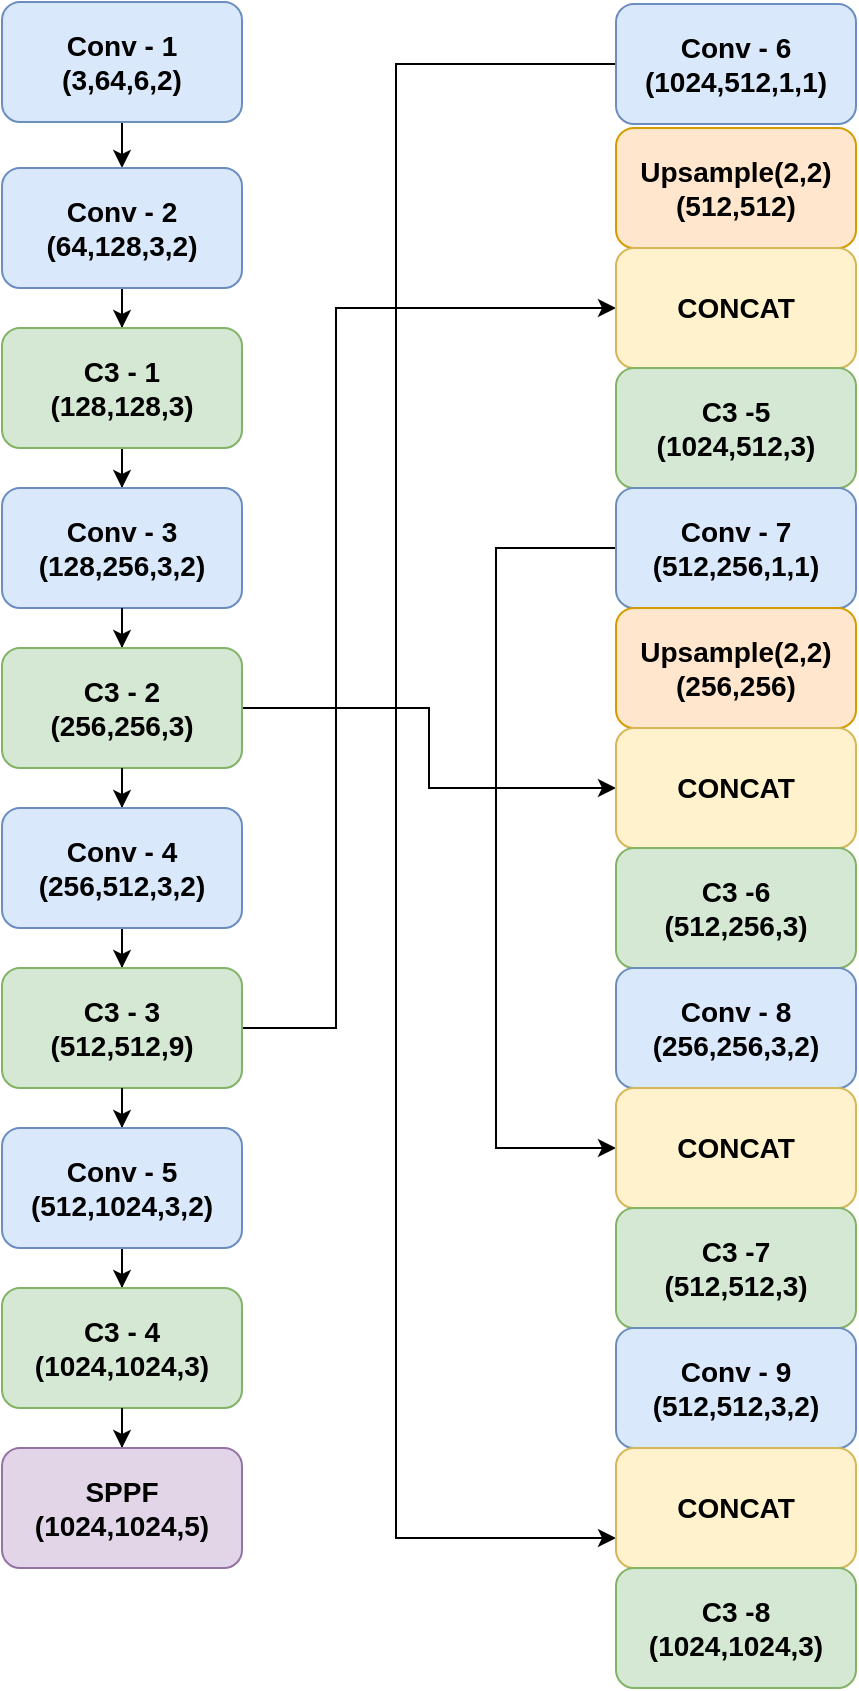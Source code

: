 <mxfile version="21.1.2" type="github">
  <diagram id="R8cgjWHYbgNQOqd0qKa7" name="Page-1">
    <mxGraphModel dx="1687" dy="911" grid="1" gridSize="10" guides="1" tooltips="1" connect="1" arrows="1" fold="1" page="1" pageScale="1" pageWidth="1100" pageHeight="850" math="0" shadow="0">
      <root>
        <mxCell id="0" />
        <mxCell id="1" parent="0" />
        <mxCell id="JguQCcnbCe75YxEx--uS-12" value="" style="edgeStyle=orthogonalEdgeStyle;rounded=0;orthogonalLoop=1;jettySize=auto;html=1;" edge="1" parent="1" source="JguQCcnbCe75YxEx--uS-1" target="JguQCcnbCe75YxEx--uS-2">
          <mxGeometry relative="1" as="geometry" />
        </mxCell>
        <mxCell id="JguQCcnbCe75YxEx--uS-1" value="&lt;div style=&quot;font-size: 14px;&quot;&gt;&lt;font style=&quot;font-size: 14px;&quot;&gt;&lt;b&gt;Conv - 1&lt;br&gt;&lt;/b&gt;&lt;/font&gt;&lt;/div&gt;&lt;div style=&quot;font-size: 14px;&quot;&gt;&lt;font style=&quot;font-size: 14px;&quot;&gt;&lt;b&gt;(3,64,6,2)&lt;br&gt;&lt;/b&gt;&lt;/font&gt;&lt;/div&gt;" style="rounded=1;whiteSpace=wrap;html=1;fillColor=#dae8fc;strokeColor=#6c8ebf;" vertex="1" parent="1">
          <mxGeometry x="153" y="57" width="120" height="60" as="geometry" />
        </mxCell>
        <mxCell id="JguQCcnbCe75YxEx--uS-14" value="" style="edgeStyle=orthogonalEdgeStyle;rounded=0;orthogonalLoop=1;jettySize=auto;html=1;" edge="1" parent="1" source="JguQCcnbCe75YxEx--uS-2" target="JguQCcnbCe75YxEx--uS-4">
          <mxGeometry relative="1" as="geometry" />
        </mxCell>
        <mxCell id="JguQCcnbCe75YxEx--uS-2" value="&lt;div style=&quot;font-size: 14px;&quot;&gt;&lt;font style=&quot;font-size: 14px;&quot;&gt;&lt;b&gt;Conv - 2&lt;br&gt;&lt;/b&gt;&lt;/font&gt;&lt;/div&gt;&lt;div style=&quot;font-size: 14px;&quot;&gt;&lt;font style=&quot;font-size: 14px;&quot;&gt;&lt;b&gt;(64,128,3,2)&lt;br&gt;&lt;/b&gt;&lt;/font&gt;&lt;/div&gt;" style="rounded=1;whiteSpace=wrap;html=1;fillColor=#dae8fc;strokeColor=#6c8ebf;" vertex="1" parent="1">
          <mxGeometry x="153" y="140" width="120" height="60" as="geometry" />
        </mxCell>
        <mxCell id="JguQCcnbCe75YxEx--uS-15" value="" style="edgeStyle=orthogonalEdgeStyle;rounded=0;orthogonalLoop=1;jettySize=auto;html=1;" edge="1" parent="1" source="JguQCcnbCe75YxEx--uS-4" target="JguQCcnbCe75YxEx--uS-3">
          <mxGeometry relative="1" as="geometry" />
        </mxCell>
        <mxCell id="JguQCcnbCe75YxEx--uS-3" value="&lt;div style=&quot;font-size: 14px;&quot;&gt;&lt;font style=&quot;font-size: 14px;&quot;&gt;&lt;b&gt;Conv - 3&lt;br&gt;&lt;/b&gt;&lt;/font&gt;&lt;/div&gt;&lt;div style=&quot;font-size: 14px;&quot;&gt;&lt;font style=&quot;font-size: 14px;&quot;&gt;&lt;b&gt;(128,256,3,2)&lt;br&gt;&lt;/b&gt;&lt;/font&gt;&lt;/div&gt;" style="rounded=1;whiteSpace=wrap;html=1;fillColor=#dae8fc;strokeColor=#6c8ebf;" vertex="1" parent="1">
          <mxGeometry x="153" y="300" width="120" height="60" as="geometry" />
        </mxCell>
        <mxCell id="JguQCcnbCe75YxEx--uS-4" value="&lt;div style=&quot;font-size: 14px;&quot;&gt;&lt;font style=&quot;font-size: 14px;&quot;&gt;&lt;b&gt;C3 - 1&lt;br&gt;&lt;/b&gt;&lt;/font&gt;&lt;/div&gt;&lt;div style=&quot;font-size: 14px;&quot;&gt;&lt;font style=&quot;font-size: 14px;&quot;&gt;&lt;b&gt;(128,128,3)&lt;br&gt;&lt;/b&gt;&lt;/font&gt;&lt;/div&gt;" style="rounded=1;whiteSpace=wrap;html=1;fillColor=#d5e8d4;strokeColor=#82b366;" vertex="1" parent="1">
          <mxGeometry x="153" y="220" width="120" height="60" as="geometry" />
        </mxCell>
        <mxCell id="JguQCcnbCe75YxEx--uS-16" value="" style="edgeStyle=orthogonalEdgeStyle;rounded=0;orthogonalLoop=1;jettySize=auto;html=1;" edge="1" parent="1" source="JguQCcnbCe75YxEx--uS-3" target="JguQCcnbCe75YxEx--uS-5">
          <mxGeometry relative="1" as="geometry" />
        </mxCell>
        <mxCell id="JguQCcnbCe75YxEx--uS-30" style="edgeStyle=orthogonalEdgeStyle;rounded=0;orthogonalLoop=1;jettySize=auto;html=1;entryX=0;entryY=0.5;entryDx=0;entryDy=0;" edge="1" parent="1" source="JguQCcnbCe75YxEx--uS-5" target="JguQCcnbCe75YxEx--uS-29">
          <mxGeometry relative="1" as="geometry" />
        </mxCell>
        <mxCell id="JguQCcnbCe75YxEx--uS-5" value="&lt;div style=&quot;font-size: 14px;&quot;&gt;&lt;font style=&quot;font-size: 14px;&quot;&gt;&lt;b&gt;C3 - 2&lt;br&gt;&lt;/b&gt;&lt;/font&gt;&lt;/div&gt;&lt;div style=&quot;font-size: 14px;&quot;&gt;&lt;font style=&quot;font-size: 14px;&quot;&gt;&lt;b&gt;(256,256,3)&lt;br&gt;&lt;/b&gt;&lt;/font&gt;&lt;/div&gt;" style="rounded=1;whiteSpace=wrap;html=1;fillColor=#d5e8d4;strokeColor=#82b366;" vertex="1" parent="1">
          <mxGeometry x="153" y="380" width="120" height="60" as="geometry" />
        </mxCell>
        <mxCell id="JguQCcnbCe75YxEx--uS-17" value="" style="edgeStyle=orthogonalEdgeStyle;rounded=0;orthogonalLoop=1;jettySize=auto;html=1;" edge="1" parent="1" source="JguQCcnbCe75YxEx--uS-5" target="JguQCcnbCe75YxEx--uS-6">
          <mxGeometry relative="1" as="geometry" />
        </mxCell>
        <mxCell id="JguQCcnbCe75YxEx--uS-18" value="" style="edgeStyle=orthogonalEdgeStyle;rounded=0;orthogonalLoop=1;jettySize=auto;html=1;" edge="1" parent="1" source="JguQCcnbCe75YxEx--uS-6" target="JguQCcnbCe75YxEx--uS-7">
          <mxGeometry relative="1" as="geometry" />
        </mxCell>
        <mxCell id="JguQCcnbCe75YxEx--uS-6" value="&lt;div style=&quot;font-size: 14px;&quot;&gt;&lt;font style=&quot;font-size: 14px;&quot;&gt;&lt;b&gt;Conv - 4&lt;br&gt;&lt;/b&gt;&lt;/font&gt;&lt;/div&gt;&lt;div style=&quot;font-size: 14px;&quot;&gt;&lt;font style=&quot;font-size: 14px;&quot;&gt;&lt;b&gt;(256,512,3,2)&lt;br&gt;&lt;/b&gt;&lt;/font&gt;&lt;/div&gt;" style="rounded=1;whiteSpace=wrap;html=1;fillColor=#dae8fc;strokeColor=#6c8ebf;" vertex="1" parent="1">
          <mxGeometry x="153" y="460" width="120" height="60" as="geometry" />
        </mxCell>
        <mxCell id="JguQCcnbCe75YxEx--uS-37" style="edgeStyle=orthogonalEdgeStyle;rounded=0;orthogonalLoop=1;jettySize=auto;html=1;entryX=0;entryY=0.5;entryDx=0;entryDy=0;" edge="1" parent="1" source="JguQCcnbCe75YxEx--uS-7" target="JguQCcnbCe75YxEx--uS-24">
          <mxGeometry relative="1" as="geometry">
            <Array as="points">
              <mxPoint x="320" y="570" />
              <mxPoint x="320" y="210" />
            </Array>
          </mxGeometry>
        </mxCell>
        <mxCell id="JguQCcnbCe75YxEx--uS-7" value="&lt;div style=&quot;font-size: 14px;&quot;&gt;&lt;font style=&quot;font-size: 14px;&quot;&gt;&lt;b&gt;C3 - 3&lt;br&gt;&lt;/b&gt;&lt;/font&gt;&lt;/div&gt;&lt;div style=&quot;font-size: 14px;&quot;&gt;&lt;font style=&quot;font-size: 14px;&quot;&gt;&lt;b&gt;(512,512,9)&lt;br&gt;&lt;/b&gt;&lt;/font&gt;&lt;/div&gt;" style="rounded=1;whiteSpace=wrap;html=1;fillColor=#d5e8d4;strokeColor=#82b366;" vertex="1" parent="1">
          <mxGeometry x="153" y="540" width="120" height="60" as="geometry" />
        </mxCell>
        <mxCell id="JguQCcnbCe75YxEx--uS-19" value="" style="edgeStyle=orthogonalEdgeStyle;rounded=0;orthogonalLoop=1;jettySize=auto;html=1;" edge="1" parent="1" source="JguQCcnbCe75YxEx--uS-7" target="JguQCcnbCe75YxEx--uS-8">
          <mxGeometry relative="1" as="geometry" />
        </mxCell>
        <mxCell id="JguQCcnbCe75YxEx--uS-20" value="" style="edgeStyle=orthogonalEdgeStyle;rounded=0;orthogonalLoop=1;jettySize=auto;html=1;" edge="1" parent="1" source="JguQCcnbCe75YxEx--uS-8" target="JguQCcnbCe75YxEx--uS-10">
          <mxGeometry relative="1" as="geometry" />
        </mxCell>
        <mxCell id="JguQCcnbCe75YxEx--uS-8" value="&lt;div style=&quot;font-size: 14px;&quot;&gt;&lt;font style=&quot;font-size: 14px;&quot;&gt;&lt;b&gt;Conv - 5&lt;br&gt;&lt;/b&gt;&lt;/font&gt;&lt;/div&gt;&lt;div style=&quot;font-size: 14px;&quot;&gt;&lt;font style=&quot;font-size: 14px;&quot;&gt;&lt;b&gt;(512,1024,3,2)&lt;br&gt;&lt;/b&gt;&lt;/font&gt;&lt;/div&gt;" style="rounded=1;whiteSpace=wrap;html=1;fillColor=#dae8fc;strokeColor=#6c8ebf;" vertex="1" parent="1">
          <mxGeometry x="153" y="620" width="120" height="60" as="geometry" />
        </mxCell>
        <mxCell id="JguQCcnbCe75YxEx--uS-10" value="&lt;div style=&quot;font-size: 14px;&quot;&gt;&lt;font style=&quot;font-size: 14px;&quot;&gt;&lt;b&gt;C3 - 4&lt;br&gt;&lt;/b&gt;&lt;/font&gt;&lt;/div&gt;&lt;div style=&quot;font-size: 14px;&quot;&gt;&lt;font style=&quot;font-size: 14px;&quot;&gt;&lt;b&gt;(1024,1024,3)&lt;br&gt;&lt;/b&gt;&lt;/font&gt;&lt;/div&gt;" style="rounded=1;whiteSpace=wrap;html=1;fillColor=#d5e8d4;strokeColor=#82b366;" vertex="1" parent="1">
          <mxGeometry x="153" y="700" width="120" height="60" as="geometry" />
        </mxCell>
        <mxCell id="JguQCcnbCe75YxEx--uS-21" value="" style="edgeStyle=orthogonalEdgeStyle;rounded=0;orthogonalLoop=1;jettySize=auto;html=1;" edge="1" parent="1" source="JguQCcnbCe75YxEx--uS-10" target="JguQCcnbCe75YxEx--uS-11">
          <mxGeometry relative="1" as="geometry" />
        </mxCell>
        <mxCell id="JguQCcnbCe75YxEx--uS-11" value="&lt;div style=&quot;font-size: 14px;&quot;&gt;&lt;font style=&quot;font-size: 14px;&quot;&gt;&lt;b&gt;SPPF&lt;br&gt;&lt;/b&gt;&lt;/font&gt;&lt;/div&gt;&lt;div style=&quot;font-size: 14px;&quot;&gt;&lt;font style=&quot;font-size: 14px;&quot;&gt;&lt;b&gt;(1024,1024,5)&lt;br&gt;&lt;/b&gt;&lt;/font&gt;&lt;/div&gt;" style="rounded=1;whiteSpace=wrap;html=1;fillColor=#e1d5e7;strokeColor=#9673a6;" vertex="1" parent="1">
          <mxGeometry x="153" y="780" width="120" height="60" as="geometry" />
        </mxCell>
        <mxCell id="JguQCcnbCe75YxEx--uS-44" style="edgeStyle=orthogonalEdgeStyle;rounded=0;orthogonalLoop=1;jettySize=auto;html=1;entryX=0;entryY=0.75;entryDx=0;entryDy=0;" edge="1" parent="1" source="JguQCcnbCe75YxEx--uS-22" target="JguQCcnbCe75YxEx--uS-42">
          <mxGeometry relative="1" as="geometry">
            <Array as="points">
              <mxPoint x="350" y="88" />
              <mxPoint x="350" y="825" />
            </Array>
          </mxGeometry>
        </mxCell>
        <mxCell id="JguQCcnbCe75YxEx--uS-22" value="&lt;div style=&quot;font-size: 14px;&quot;&gt;&lt;font style=&quot;font-size: 14px;&quot;&gt;&lt;b&gt;Conv - 6&lt;br&gt;&lt;/b&gt;&lt;/font&gt;&lt;/div&gt;&lt;div style=&quot;font-size: 14px;&quot;&gt;&lt;font style=&quot;font-size: 14px;&quot;&gt;&lt;b&gt;(1024,512,1,1)&lt;br&gt;&lt;/b&gt;&lt;/font&gt;&lt;/div&gt;" style="rounded=1;whiteSpace=wrap;html=1;fillColor=#dae8fc;strokeColor=#6c8ebf;" vertex="1" parent="1">
          <mxGeometry x="460" y="58" width="120" height="60" as="geometry" />
        </mxCell>
        <mxCell id="JguQCcnbCe75YxEx--uS-23" value="&lt;div style=&quot;font-size: 14px;&quot;&gt;&lt;font style=&quot;font-size: 14px;&quot;&gt;&lt;b&gt;Upsample(2,2)&lt;br&gt;&lt;/b&gt;&lt;/font&gt;&lt;/div&gt;&lt;div style=&quot;font-size: 14px;&quot;&gt;&lt;font style=&quot;font-size: 14px;&quot;&gt;&lt;b&gt;(512,512)&lt;br&gt;&lt;/b&gt;&lt;/font&gt;&lt;/div&gt;" style="rounded=1;whiteSpace=wrap;html=1;fillColor=#ffe6cc;strokeColor=#d79b00;" vertex="1" parent="1">
          <mxGeometry x="460" y="120" width="120" height="60" as="geometry" />
        </mxCell>
        <mxCell id="JguQCcnbCe75YxEx--uS-24" value="&lt;font size=&quot;1&quot;&gt;&lt;b style=&quot;font-size: 14px;&quot;&gt;CONCAT&lt;/b&gt;&lt;/font&gt;" style="rounded=1;whiteSpace=wrap;html=1;fillColor=#fff2cc;strokeColor=#d6b656;" vertex="1" parent="1">
          <mxGeometry x="460" y="180" width="120" height="60" as="geometry" />
        </mxCell>
        <mxCell id="JguQCcnbCe75YxEx--uS-26" value="&lt;div style=&quot;font-size: 14px;&quot;&gt;&lt;font style=&quot;font-size: 14px;&quot;&gt;&lt;b&gt;C3 -5&lt;br&gt;&lt;/b&gt;&lt;/font&gt;&lt;/div&gt;&lt;div style=&quot;font-size: 14px;&quot;&gt;&lt;font style=&quot;font-size: 14px;&quot;&gt;&lt;b&gt;(1024,512,3)&lt;br&gt;&lt;/b&gt;&lt;/font&gt;&lt;/div&gt;" style="rounded=1;whiteSpace=wrap;html=1;fillColor=#d5e8d4;strokeColor=#82b366;" vertex="1" parent="1">
          <mxGeometry x="460" y="240" width="120" height="60" as="geometry" />
        </mxCell>
        <mxCell id="JguQCcnbCe75YxEx--uS-45" style="edgeStyle=orthogonalEdgeStyle;rounded=0;orthogonalLoop=1;jettySize=auto;html=1;entryX=0;entryY=0.5;entryDx=0;entryDy=0;" edge="1" parent="1" source="JguQCcnbCe75YxEx--uS-27" target="JguQCcnbCe75YxEx--uS-33">
          <mxGeometry relative="1" as="geometry">
            <Array as="points">
              <mxPoint x="400" y="330" />
              <mxPoint x="400" y="630" />
            </Array>
          </mxGeometry>
        </mxCell>
        <mxCell id="JguQCcnbCe75YxEx--uS-27" value="&lt;div style=&quot;font-size: 14px;&quot;&gt;&lt;font style=&quot;font-size: 14px;&quot;&gt;&lt;b&gt;Conv - 7&lt;br&gt;&lt;/b&gt;&lt;/font&gt;&lt;/div&gt;&lt;div style=&quot;font-size: 14px;&quot;&gt;&lt;font style=&quot;font-size: 14px;&quot;&gt;&lt;b&gt;(512,256,1,1)&lt;br&gt;&lt;/b&gt;&lt;/font&gt;&lt;/div&gt;" style="rounded=1;whiteSpace=wrap;html=1;fillColor=#dae8fc;strokeColor=#6c8ebf;" vertex="1" parent="1">
          <mxGeometry x="460" y="300" width="120" height="60" as="geometry" />
        </mxCell>
        <mxCell id="JguQCcnbCe75YxEx--uS-28" value="&lt;div style=&quot;font-size: 14px;&quot;&gt;&lt;font style=&quot;font-size: 14px;&quot;&gt;&lt;b&gt;Upsample(2,2)&lt;br&gt;&lt;/b&gt;&lt;/font&gt;&lt;/div&gt;&lt;div style=&quot;font-size: 14px;&quot;&gt;&lt;font style=&quot;font-size: 14px;&quot;&gt;&lt;b&gt;(256,256)&lt;br&gt;&lt;/b&gt;&lt;/font&gt;&lt;/div&gt;" style="rounded=1;whiteSpace=wrap;html=1;fillColor=#ffe6cc;strokeColor=#d79b00;" vertex="1" parent="1">
          <mxGeometry x="460" y="360" width="120" height="60" as="geometry" />
        </mxCell>
        <mxCell id="JguQCcnbCe75YxEx--uS-29" value="&lt;font size=&quot;1&quot;&gt;&lt;b style=&quot;font-size: 14px;&quot;&gt;CONCAT&lt;/b&gt;&lt;/font&gt;" style="rounded=1;whiteSpace=wrap;html=1;fillColor=#fff2cc;strokeColor=#d6b656;" vertex="1" parent="1">
          <mxGeometry x="460" y="420" width="120" height="60" as="geometry" />
        </mxCell>
        <mxCell id="JguQCcnbCe75YxEx--uS-31" value="&lt;div style=&quot;font-size: 14px;&quot;&gt;&lt;font style=&quot;font-size: 14px;&quot;&gt;&lt;b&gt;C3 -6&lt;br&gt;&lt;/b&gt;&lt;/font&gt;&lt;/div&gt;&lt;div style=&quot;font-size: 14px;&quot;&gt;&lt;font style=&quot;font-size: 14px;&quot;&gt;&lt;b&gt;(512,256,3)&lt;br&gt;&lt;/b&gt;&lt;/font&gt;&lt;/div&gt;" style="rounded=1;whiteSpace=wrap;html=1;fillColor=#d5e8d4;strokeColor=#82b366;" vertex="1" parent="1">
          <mxGeometry x="460" y="480" width="120" height="60" as="geometry" />
        </mxCell>
        <mxCell id="JguQCcnbCe75YxEx--uS-32" value="&lt;div style=&quot;font-size: 14px;&quot;&gt;&lt;font style=&quot;font-size: 14px;&quot;&gt;&lt;b&gt;Conv - 8&lt;br&gt;&lt;/b&gt;&lt;/font&gt;&lt;/div&gt;&lt;div style=&quot;font-size: 14px;&quot;&gt;&lt;font style=&quot;font-size: 14px;&quot;&gt;&lt;b&gt;(256,256,3,2)&lt;br&gt;&lt;/b&gt;&lt;/font&gt;&lt;/div&gt;" style="rounded=1;whiteSpace=wrap;html=1;fillColor=#dae8fc;strokeColor=#6c8ebf;" vertex="1" parent="1">
          <mxGeometry x="460" y="540" width="120" height="60" as="geometry" />
        </mxCell>
        <mxCell id="JguQCcnbCe75YxEx--uS-33" value="&lt;font size=&quot;1&quot;&gt;&lt;b style=&quot;font-size: 14px;&quot;&gt;CONCAT&lt;/b&gt;&lt;/font&gt;" style="rounded=1;whiteSpace=wrap;html=1;fillColor=#fff2cc;strokeColor=#d6b656;" vertex="1" parent="1">
          <mxGeometry x="460" y="600" width="120" height="60" as="geometry" />
        </mxCell>
        <mxCell id="JguQCcnbCe75YxEx--uS-40" value="&lt;div style=&quot;font-size: 14px;&quot;&gt;&lt;font style=&quot;font-size: 14px;&quot;&gt;&lt;b&gt;C3 -7&lt;br&gt;&lt;/b&gt;&lt;/font&gt;&lt;/div&gt;&lt;div style=&quot;font-size: 14px;&quot;&gt;&lt;font style=&quot;font-size: 14px;&quot;&gt;&lt;b&gt;(512,512,3)&lt;br&gt;&lt;/b&gt;&lt;/font&gt;&lt;/div&gt;" style="rounded=1;whiteSpace=wrap;html=1;fillColor=#d5e8d4;strokeColor=#82b366;" vertex="1" parent="1">
          <mxGeometry x="460" y="660" width="120" height="60" as="geometry" />
        </mxCell>
        <mxCell id="JguQCcnbCe75YxEx--uS-41" value="&lt;div style=&quot;font-size: 14px;&quot;&gt;&lt;b&gt;&lt;font style=&quot;font-size: 14px;&quot;&gt;Conv - 9&lt;br&gt;&lt;/font&gt;&lt;/b&gt;&lt;/div&gt;&lt;div style=&quot;font-size: 14px;&quot;&gt;&lt;b&gt;&lt;font style=&quot;font-size: 14px;&quot;&gt;(512,512,3,2)&lt;br&gt;&lt;/font&gt;&lt;/b&gt;&lt;/div&gt;" style="rounded=1;whiteSpace=wrap;html=1;fillColor=#dae8fc;strokeColor=#6c8ebf;" vertex="1" parent="1">
          <mxGeometry x="460" y="720" width="120" height="60" as="geometry" />
        </mxCell>
        <mxCell id="JguQCcnbCe75YxEx--uS-42" value="&lt;font size=&quot;1&quot;&gt;&lt;b style=&quot;font-size: 14px;&quot;&gt;CONCAT&lt;/b&gt;&lt;/font&gt;" style="rounded=1;whiteSpace=wrap;html=1;fillColor=#fff2cc;strokeColor=#d6b656;" vertex="1" parent="1">
          <mxGeometry x="460" y="780" width="120" height="60" as="geometry" />
        </mxCell>
        <mxCell id="JguQCcnbCe75YxEx--uS-43" value="&lt;div style=&quot;font-size: 14px;&quot;&gt;&lt;font style=&quot;font-size: 14px;&quot;&gt;&lt;b&gt;C3 -8&lt;br&gt;&lt;/b&gt;&lt;/font&gt;&lt;/div&gt;&lt;div style=&quot;font-size: 14px;&quot;&gt;&lt;font style=&quot;font-size: 14px;&quot;&gt;&lt;b&gt;(1024,1024,3)&lt;br&gt;&lt;/b&gt;&lt;/font&gt;&lt;/div&gt;" style="rounded=1;whiteSpace=wrap;html=1;fillColor=#d5e8d4;strokeColor=#82b366;" vertex="1" parent="1">
          <mxGeometry x="460" y="840" width="120" height="60" as="geometry" />
        </mxCell>
      </root>
    </mxGraphModel>
  </diagram>
</mxfile>
